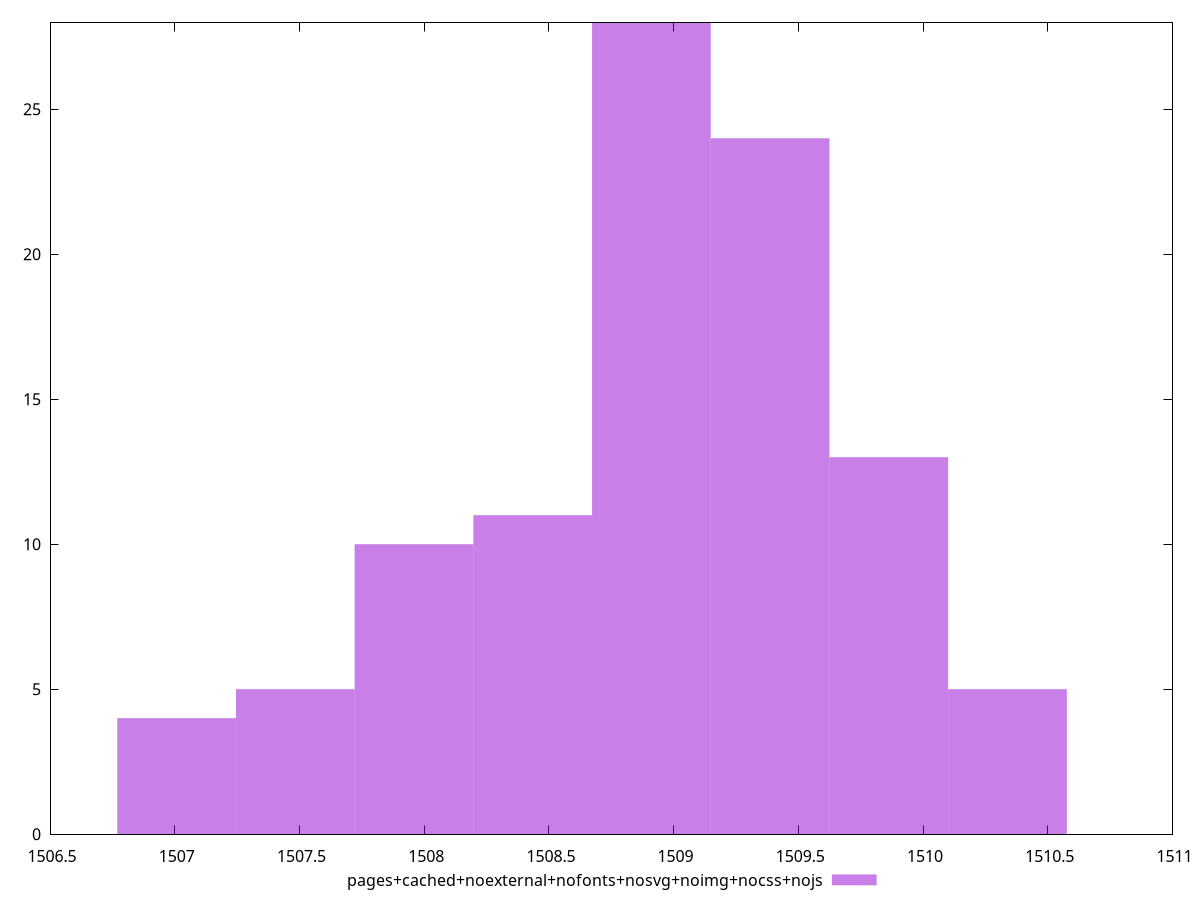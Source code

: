 $_pagesCachedNoexternalNofontsNosvgNoimgNocssNojs <<EOF
1509.3867460912043 24
1507.95920503248 10
1508.9108990716295 28
1507.0075109933302 4
1507.483358012905 5
1510.3384401303538 5
1508.4350520520547 11
1509.862593110779 13
EOF
set key outside below
set terminal pngcairo
set output "report_00006_2020-11-02T20-21-41.718Z/first-cpu-idle/pages+cached+noexternal+nofonts+nosvg+noimg+nocss+nojs//raw_hist.png"
set yrange [0:28]
set boxwidth 0.47584701957478065
set style fill transparent solid 0.5 noborder
plot $_pagesCachedNoexternalNofontsNosvgNoimgNocssNojs title "pages+cached+noexternal+nofonts+nosvg+noimg+nocss+nojs" with boxes ,